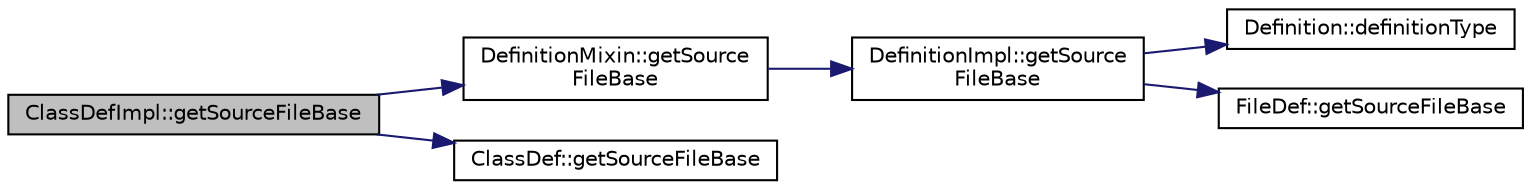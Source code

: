 digraph "ClassDefImpl::getSourceFileBase"
{
 // LATEX_PDF_SIZE
  edge [fontname="Helvetica",fontsize="10",labelfontname="Helvetica",labelfontsize="10"];
  node [fontname="Helvetica",fontsize="10",shape=record];
  rankdir="LR";
  Node1 [label="ClassDefImpl::getSourceFileBase",height=0.2,width=0.4,color="black", fillcolor="grey75", style="filled", fontcolor="black",tooltip=" "];
  Node1 -> Node2 [color="midnightblue",fontsize="10",style="solid"];
  Node2 [label="DefinitionMixin::getSource\lFileBase",height=0.2,width=0.4,color="black", fillcolor="white", style="filled",URL="$classDefinitionMixin.html#a8b19e346b7ce7eb140da0b3c4f3552b7",tooltip=" "];
  Node2 -> Node3 [color="midnightblue",fontsize="10",style="solid"];
  Node3 [label="DefinitionImpl::getSource\lFileBase",height=0.2,width=0.4,color="black", fillcolor="white", style="filled",URL="$classDefinitionImpl.html#a2fed991c960ec4565efdeee0fb9b5dbc",tooltip=" "];
  Node3 -> Node4 [color="midnightblue",fontsize="10",style="solid"];
  Node4 [label="Definition::definitionType",height=0.2,width=0.4,color="black", fillcolor="white", style="filled",URL="$classDefinition.html#a526c39074637d4b17a3f67df56d961ff",tooltip=" "];
  Node3 -> Node5 [color="midnightblue",fontsize="10",style="solid"];
  Node5 [label="FileDef::getSourceFileBase",height=0.2,width=0.4,color="black", fillcolor="white", style="filled",URL="$classFileDef.html#a284baec5302b8b20fc1c08088ff4e906",tooltip=" "];
  Node1 -> Node6 [color="midnightblue",fontsize="10",style="solid"];
  Node6 [label="ClassDef::getSourceFileBase",height=0.2,width=0.4,color="black", fillcolor="white", style="filled",URL="$classClassDef.html#ad14ea5ae079a471daac0a502e2979f5d",tooltip=" "];
}
